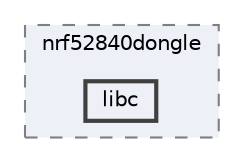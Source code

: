 digraph "/home/mj/Desktop/IoT-Chat-Digitalization/Dongle/gnrc_border_router/bin/nrf52840dongle/libc"
{
 // LATEX_PDF_SIZE
  bgcolor="transparent";
  edge [fontname=Helvetica,fontsize=10,labelfontname=Helvetica,labelfontsize=10];
  node [fontname=Helvetica,fontsize=10,shape=box,height=0.2,width=0.4];
  compound=true
  subgraph clusterdir_9941f7556d96a0e17fefe82cd217bc3a {
    graph [ bgcolor="#edf0f7", pencolor="grey50", label="nrf52840dongle", fontname=Helvetica,fontsize=10 style="filled,dashed", URL="dir_9941f7556d96a0e17fefe82cd217bc3a.html",tooltip=""]
  dir_75c8f52e7b58f3659acce62550520cc2 [label="libc", fillcolor="#edf0f7", color="grey25", style="filled,bold", URL="dir_75c8f52e7b58f3659acce62550520cc2.html",tooltip=""];
  }
}
